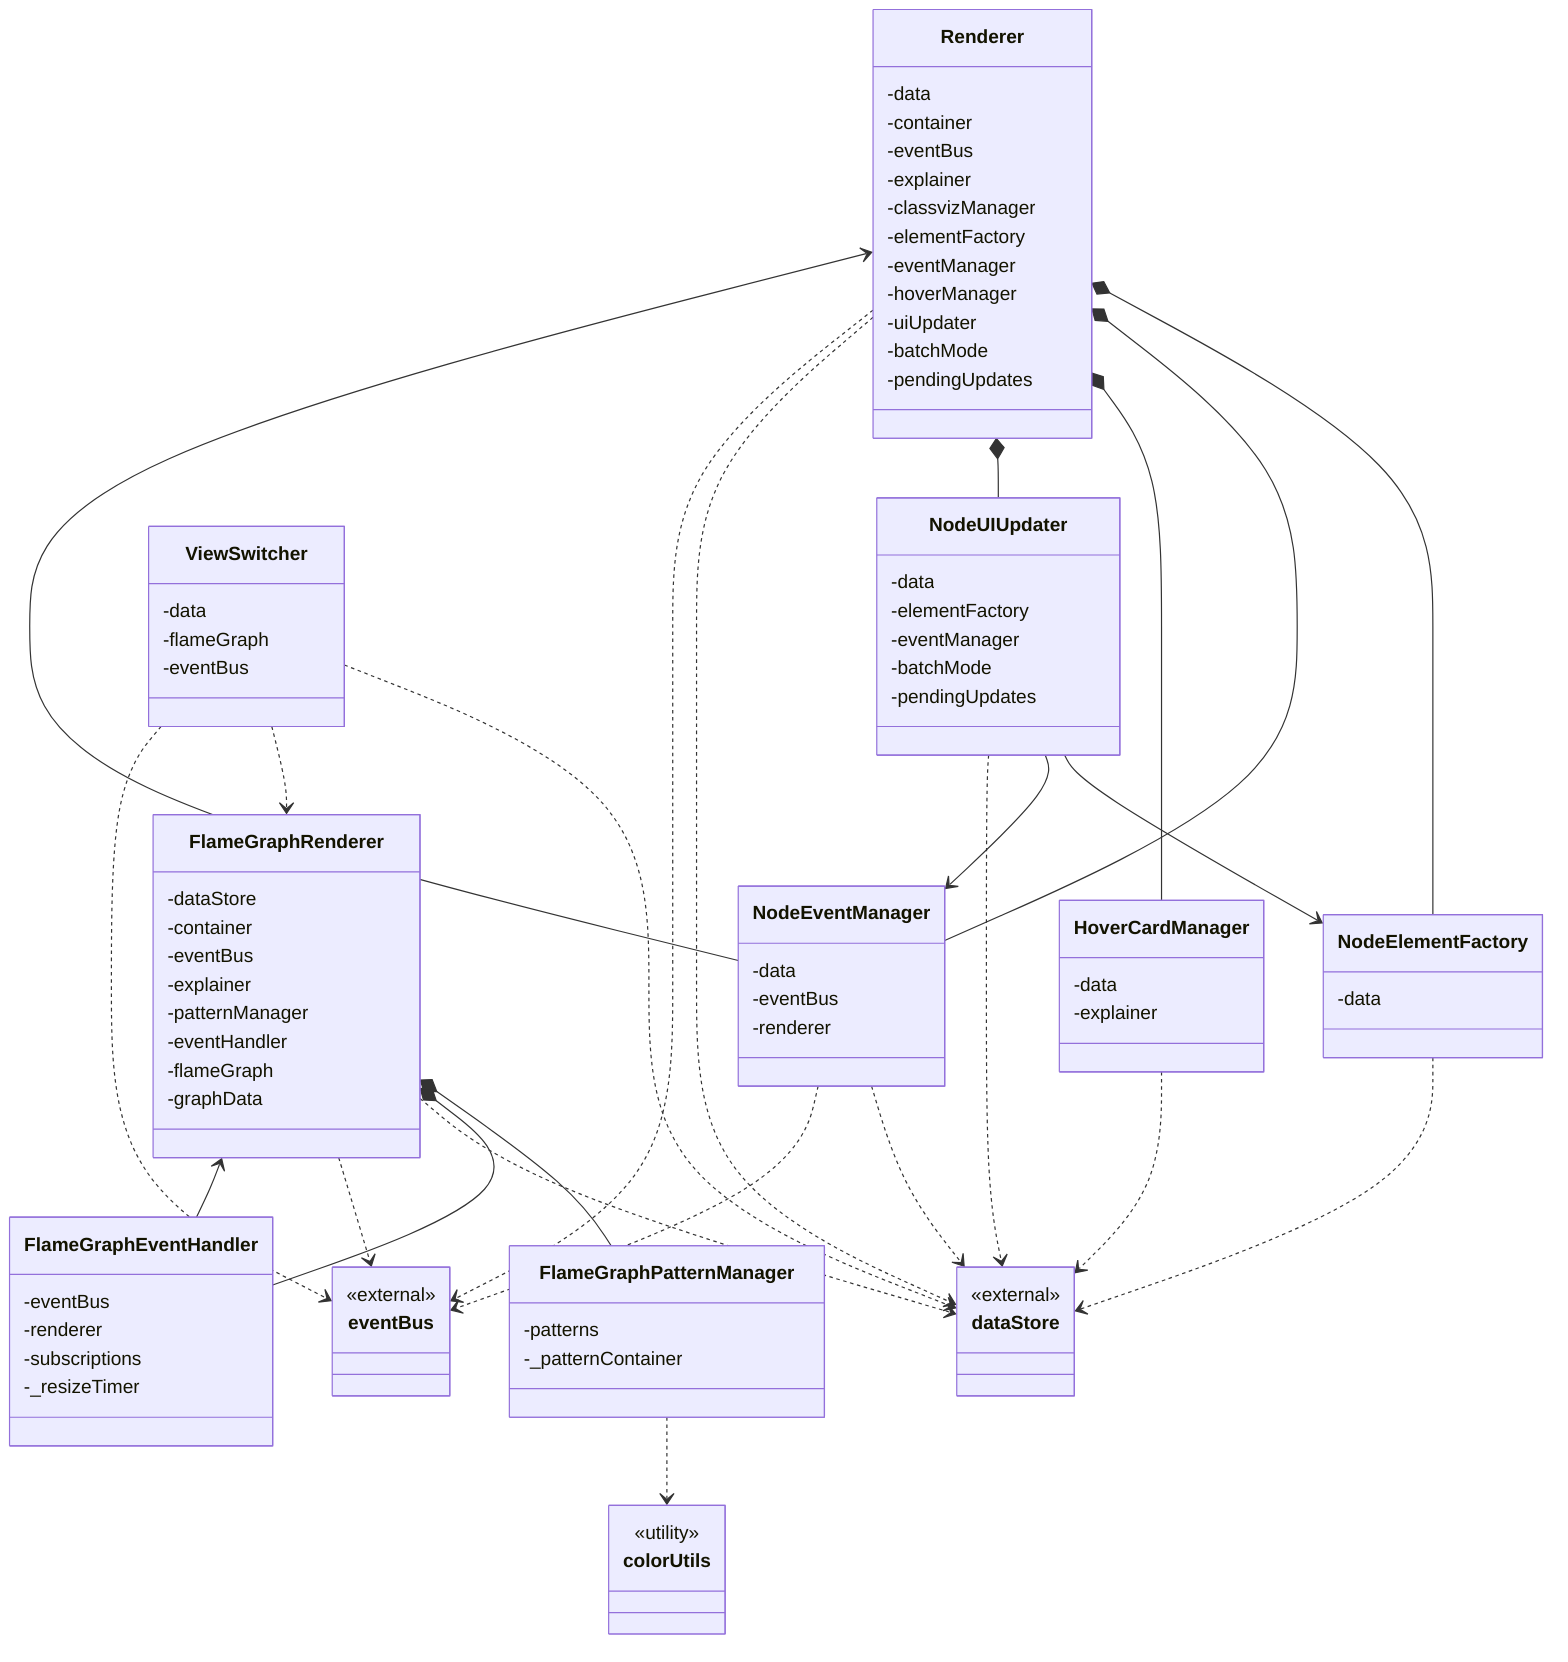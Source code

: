 classDiagram
    class FlameGraphRenderer {
        -dataStore
        -container
        -eventBus
        -explainer
        -patternManager
        -eventHandler
        -flameGraph
        -graphData
    }

    class FlameGraphPatternManager {
        -patterns
        -_patternContainer
    }

    class FlameGraphEventHandler {
        -eventBus
        -renderer
        -subscriptions
        -_resizeTimer
    }

    class Renderer {
        -data
        -container
        -eventBus
        -explainer
        -classvizManager
        -elementFactory
        -eventManager
        -hoverManager
        -uiUpdater
        -batchMode
        -pendingUpdates
    }

    class NodeElementFactory {
        -data
    }

    class NodeEventManager {
        -data
        -eventBus
        -renderer
    }

    class NodeUIUpdater {
        -data
        -elementFactory
        -eventManager
        -batchMode
        -pendingUpdates
    }

    class HoverCardManager {
        -data
        -explainer
    }

    class ViewSwitcher {
        -data
        -flameGraph
        -eventBus
    }

    class colorUtils {
        <<utility>>
    }

    class dataStore {
        <<external>>
    }

    class eventBus {
        <<external>>
    }

    ViewSwitcher ..> dataStore
    ViewSwitcher ..> FlameGraphRenderer
    ViewSwitcher ..> eventBus

    FlameGraphRenderer *-- FlameGraphPatternManager
    FlameGraphRenderer *-- FlameGraphEventHandler
    FlameGraphEventHandler --> FlameGraphRenderer

    Renderer *-- NodeElementFactory
    Renderer *-- NodeEventManager
    Renderer *-- HoverCardManager
    Renderer *-- NodeUIUpdater

    NodeEventManager --> Renderer
    NodeUIUpdater --> NodeElementFactory
    NodeUIUpdater --> NodeEventManager

    FlameGraphRenderer ..> dataStore
    FlameGraphRenderer ..> eventBus
    FlameGraphPatternManager ..> colorUtils

    Renderer ..> dataStore
    Renderer ..> eventBus
    NodeElementFactory ..> dataStore
    NodeEventManager ..> dataStore
    NodeEventManager ..> eventBus
    NodeUIUpdater ..> dataStore
    HoverCardManager ..> dataStore